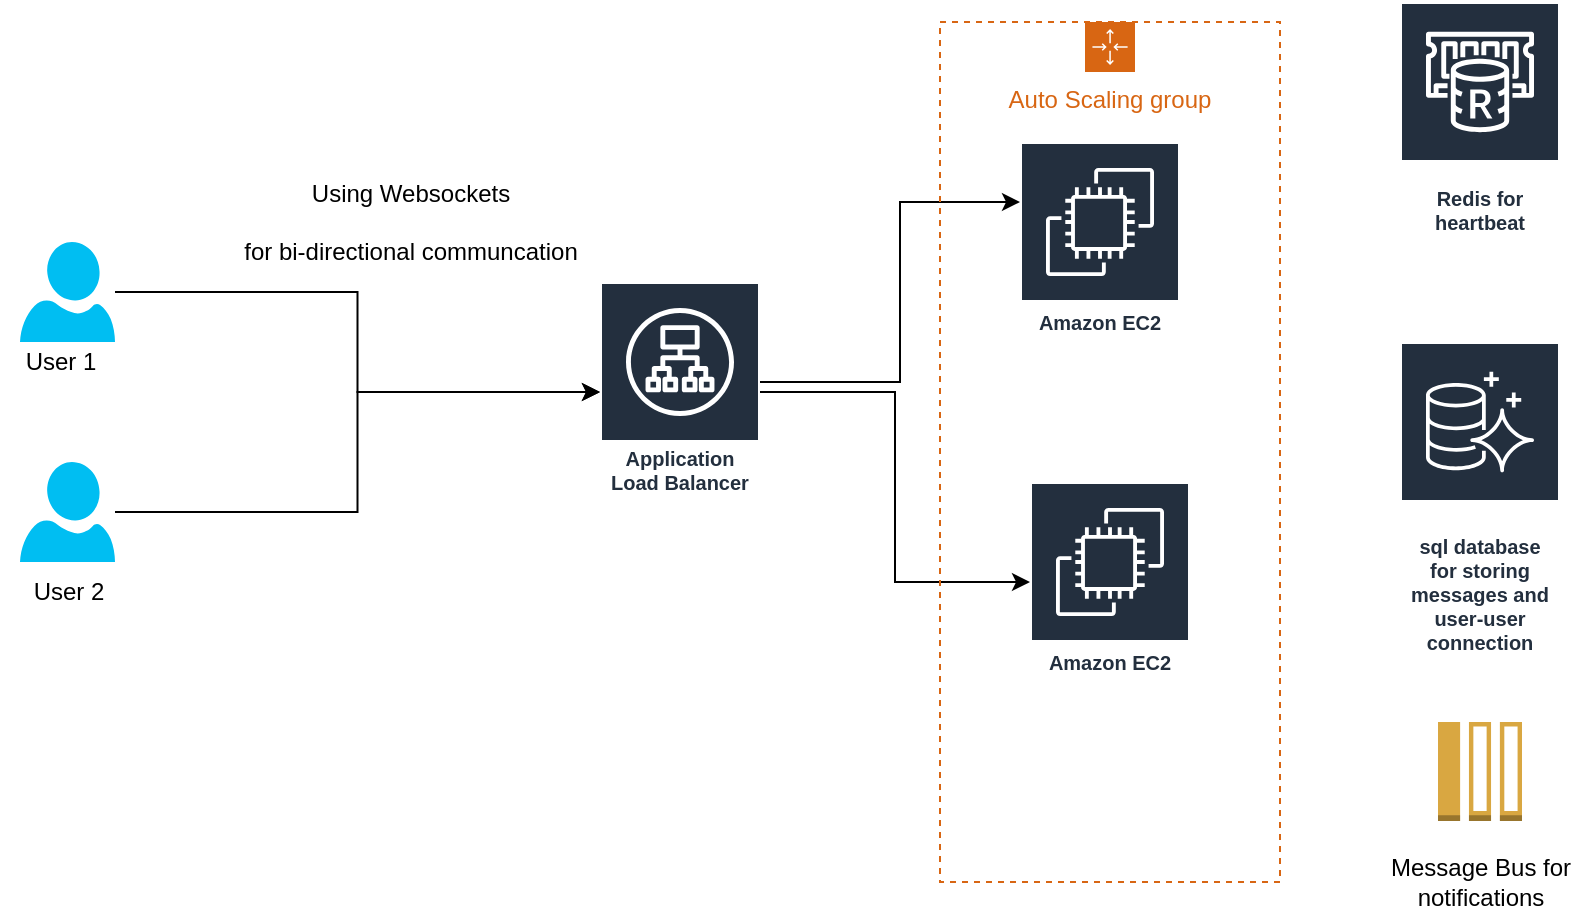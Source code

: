 <mxfile version="21.1.2" type="device" pages="4">
  <diagram name="alb" id="hxSHVuFxeBneUCp3Ud9C">
    <mxGraphModel dx="2908" dy="822" grid="1" gridSize="10" guides="1" tooltips="1" connect="1" arrows="1" fold="1" page="1" pageScale="1" pageWidth="850" pageHeight="1100" math="0" shadow="0">
      <root>
        <mxCell id="0" />
        <mxCell id="1" parent="0" />
        <mxCell id="rBurB4DbDcrORZlGFRuL-20" style="edgeStyle=orthogonalEdgeStyle;rounded=0;orthogonalLoop=1;jettySize=auto;html=1;" edge="1" parent="1" target="rBurB4DbDcrORZlGFRuL-3">
          <mxGeometry relative="1" as="geometry">
            <mxPoint x="230" y="240" as="sourcePoint" />
            <Array as="points">
              <mxPoint x="300" y="240" />
              <mxPoint x="300" y="150" />
            </Array>
          </mxGeometry>
        </mxCell>
        <mxCell id="rBurB4DbDcrORZlGFRuL-21" style="edgeStyle=orthogonalEdgeStyle;rounded=0;orthogonalLoop=1;jettySize=auto;html=1;" edge="1" parent="1" source="rBurB4DbDcrORZlGFRuL-2" target="rBurB4DbDcrORZlGFRuL-5">
          <mxGeometry relative="1" as="geometry" />
        </mxCell>
        <mxCell id="rBurB4DbDcrORZlGFRuL-2" value="Application Load Balancer" style="sketch=0;outlineConnect=0;fontColor=#232F3E;gradientColor=none;strokeColor=#ffffff;fillColor=#232F3E;dashed=0;verticalLabelPosition=middle;verticalAlign=bottom;align=center;html=1;whiteSpace=wrap;fontSize=10;fontStyle=1;spacing=3;shape=mxgraph.aws4.productIcon;prIcon=mxgraph.aws4.application_load_balancer;" vertex="1" parent="1">
          <mxGeometry x="150" y="190" width="80" height="110" as="geometry" />
        </mxCell>
        <mxCell id="rBurB4DbDcrORZlGFRuL-3" value="Amazon EC2" style="sketch=0;outlineConnect=0;fontColor=#232F3E;gradientColor=none;strokeColor=#ffffff;fillColor=#232F3E;dashed=0;verticalLabelPosition=middle;verticalAlign=bottom;align=center;html=1;whiteSpace=wrap;fontSize=10;fontStyle=1;spacing=3;shape=mxgraph.aws4.productIcon;prIcon=mxgraph.aws4.ec2;" vertex="1" parent="1">
          <mxGeometry x="360" y="120" width="80" height="100" as="geometry" />
        </mxCell>
        <mxCell id="rBurB4DbDcrORZlGFRuL-4" value="Auto Scaling group" style="points=[[0,0],[0.25,0],[0.5,0],[0.75,0],[1,0],[1,0.25],[1,0.5],[1,0.75],[1,1],[0.75,1],[0.5,1],[0.25,1],[0,1],[0,0.75],[0,0.5],[0,0.25]];outlineConnect=0;gradientColor=none;html=1;whiteSpace=wrap;fontSize=12;fontStyle=0;container=1;pointerEvents=0;collapsible=0;recursiveResize=0;shape=mxgraph.aws4.groupCenter;grIcon=mxgraph.aws4.group_auto_scaling_group;grStroke=1;strokeColor=#D86613;fillColor=none;verticalAlign=top;align=center;fontColor=#D86613;dashed=1;spacingTop=25;" vertex="1" parent="1">
          <mxGeometry x="320" y="60" width="170" height="430" as="geometry" />
        </mxCell>
        <mxCell id="rBurB4DbDcrORZlGFRuL-5" value="Amazon EC2" style="sketch=0;outlineConnect=0;fontColor=#232F3E;gradientColor=none;strokeColor=#ffffff;fillColor=#232F3E;dashed=0;verticalLabelPosition=middle;verticalAlign=bottom;align=center;html=1;whiteSpace=wrap;fontSize=10;fontStyle=1;spacing=3;shape=mxgraph.aws4.productIcon;prIcon=mxgraph.aws4.ec2;" vertex="1" parent="rBurB4DbDcrORZlGFRuL-4">
          <mxGeometry x="45" y="230" width="80" height="100" as="geometry" />
        </mxCell>
        <mxCell id="rBurB4DbDcrORZlGFRuL-6" value="Redis for heartbeat" style="sketch=0;outlineConnect=0;fontColor=#232F3E;gradientColor=none;strokeColor=#ffffff;fillColor=#232F3E;dashed=0;verticalLabelPosition=middle;verticalAlign=bottom;align=center;html=1;whiteSpace=wrap;fontSize=10;fontStyle=1;spacing=3;shape=mxgraph.aws4.productIcon;prIcon=mxgraph.aws4.elasticache_for_redis;" vertex="1" parent="1">
          <mxGeometry x="550" y="50" width="80" height="120" as="geometry" />
        </mxCell>
        <mxCell id="rBurB4DbDcrORZlGFRuL-17" style="edgeStyle=orthogonalEdgeStyle;rounded=0;orthogonalLoop=1;jettySize=auto;html=1;" edge="1" parent="1" source="rBurB4DbDcrORZlGFRuL-13" target="rBurB4DbDcrORZlGFRuL-2">
          <mxGeometry relative="1" as="geometry" />
        </mxCell>
        <mxCell id="rBurB4DbDcrORZlGFRuL-13" value="" style="verticalLabelPosition=bottom;html=1;verticalAlign=top;align=center;strokeColor=none;fillColor=#00BEF2;shape=mxgraph.azure.user;" vertex="1" parent="1">
          <mxGeometry x="-140" y="170" width="47.5" height="50" as="geometry" />
        </mxCell>
        <mxCell id="rBurB4DbDcrORZlGFRuL-19" style="edgeStyle=orthogonalEdgeStyle;rounded=0;orthogonalLoop=1;jettySize=auto;html=1;" edge="1" parent="1" source="rBurB4DbDcrORZlGFRuL-14" target="rBurB4DbDcrORZlGFRuL-2">
          <mxGeometry relative="1" as="geometry" />
        </mxCell>
        <mxCell id="rBurB4DbDcrORZlGFRuL-14" value="" style="verticalLabelPosition=bottom;html=1;verticalAlign=top;align=center;strokeColor=none;fillColor=#00BEF2;shape=mxgraph.azure.user;" vertex="1" parent="1">
          <mxGeometry x="-140" y="280" width="47.5" height="50" as="geometry" />
        </mxCell>
        <mxCell id="rBurB4DbDcrORZlGFRuL-15" value="User 1" style="text;html=1;align=center;verticalAlign=middle;resizable=0;points=[];autosize=1;strokeColor=none;fillColor=none;" vertex="1" parent="1">
          <mxGeometry x="-150" y="215" width="60" height="30" as="geometry" />
        </mxCell>
        <mxCell id="rBurB4DbDcrORZlGFRuL-16" value="User 2" style="text;html=1;align=center;verticalAlign=middle;resizable=0;points=[];autosize=1;strokeColor=none;fillColor=none;" vertex="1" parent="1">
          <mxGeometry x="-146.25" y="330" width="60" height="30" as="geometry" />
        </mxCell>
        <mxCell id="rBurB4DbDcrORZlGFRuL-18" value="Using Websockets&lt;br&gt;&lt;br&gt;for bi-directional communcation" style="text;html=1;align=center;verticalAlign=middle;resizable=0;points=[];autosize=1;strokeColor=none;fillColor=none;" vertex="1" parent="1">
          <mxGeometry x="-40" y="130" width="190" height="60" as="geometry" />
        </mxCell>
        <mxCell id="EFr-64MJFGp41VERZs-1-3" value="sql database for storing messages and user-user connection" style="sketch=0;outlineConnect=0;fontColor=#232F3E;gradientColor=none;strokeColor=#ffffff;fillColor=#232F3E;dashed=0;verticalLabelPosition=middle;verticalAlign=bottom;align=center;html=1;whiteSpace=wrap;fontSize=10;fontStyle=1;spacing=3;shape=mxgraph.aws4.productIcon;prIcon=mxgraph.aws4.aurora;" vertex="1" parent="1">
          <mxGeometry x="550" y="220" width="80" height="160" as="geometry" />
        </mxCell>
        <mxCell id="EFr-64MJFGp41VERZs-1-5" value="" style="outlineConnect=0;dashed=0;verticalLabelPosition=bottom;verticalAlign=top;align=center;html=1;shape=mxgraph.aws3.message;fillColor=#D9A741;gradientColor=none;" vertex="1" parent="1">
          <mxGeometry x="569" y="410" width="42" height="49.5" as="geometry" />
        </mxCell>
        <mxCell id="EFr-64MJFGp41VERZs-1-6" value="Message Bus for &lt;br&gt;notifications" style="text;html=1;align=center;verticalAlign=middle;resizable=0;points=[];autosize=1;strokeColor=none;fillColor=none;" vertex="1" parent="1">
          <mxGeometry x="535" y="470" width="110" height="40" as="geometry" />
        </mxCell>
      </root>
    </mxGraphModel>
  </diagram>
  <diagram id="eMrbGxugZ2eCdvjWXtGk" name="file-upload">
    <mxGraphModel dx="2924" dy="838" grid="1" gridSize="10" guides="1" tooltips="1" connect="1" arrows="1" fold="1" page="1" pageScale="1" pageWidth="850" pageHeight="1100" math="0" shadow="0">
      <root>
        <mxCell id="0" />
        <mxCell id="1" parent="0" />
        <mxCell id="w13i8G9mDA_H6eU8NQBi-10" style="edgeStyle=orthogonalEdgeStyle;rounded=0;orthogonalLoop=1;jettySize=auto;html=1;" edge="1" parent="1" source="w13i8G9mDA_H6eU8NQBi-1" target="w13i8G9mDA_H6eU8NQBi-9">
          <mxGeometry relative="1" as="geometry">
            <Array as="points">
              <mxPoint x="510" y="275" />
            </Array>
          </mxGeometry>
        </mxCell>
        <mxCell id="w13i8G9mDA_H6eU8NQBi-1" value="Amazon API Gateway" style="sketch=0;outlineConnect=0;fontColor=#232F3E;gradientColor=none;strokeColor=#ffffff;fillColor=#232F3E;dashed=0;verticalLabelPosition=middle;verticalAlign=bottom;align=center;html=1;whiteSpace=wrap;fontSize=10;fontStyle=1;spacing=3;shape=mxgraph.aws4.productIcon;prIcon=mxgraph.aws4.api_gateway;" vertex="1" parent="1">
          <mxGeometry x="300" y="220" width="80" height="110" as="geometry" />
        </mxCell>
        <mxCell id="w13i8G9mDA_H6eU8NQBi-4" style="edgeStyle=orthogonalEdgeStyle;rounded=0;orthogonalLoop=1;jettySize=auto;html=1;" edge="1" parent="1" source="w13i8G9mDA_H6eU8NQBi-2" target="w13i8G9mDA_H6eU8NQBi-1">
          <mxGeometry relative="1" as="geometry">
            <Array as="points">
              <mxPoint x="80" y="395" />
              <mxPoint x="80" y="260" />
            </Array>
          </mxGeometry>
        </mxCell>
        <mxCell id="w13i8G9mDA_H6eU8NQBi-11" style="edgeStyle=orthogonalEdgeStyle;rounded=0;orthogonalLoop=1;jettySize=auto;html=1;" edge="1" parent="1" source="w13i8G9mDA_H6eU8NQBi-2" target="w13i8G9mDA_H6eU8NQBi-3">
          <mxGeometry relative="1" as="geometry">
            <Array as="points">
              <mxPoint x="80" y="395" />
              <mxPoint x="80" y="510" />
            </Array>
          </mxGeometry>
        </mxCell>
        <mxCell id="w13i8G9mDA_H6eU8NQBi-2" value="" style="verticalLabelPosition=bottom;html=1;verticalAlign=top;align=center;strokeColor=none;fillColor=#00BEF2;shape=mxgraph.azure.user;" vertex="1" parent="1">
          <mxGeometry x="-17.5" y="370" width="47.5" height="50" as="geometry" />
        </mxCell>
        <mxCell id="w13i8G9mDA_H6eU8NQBi-13" style="edgeStyle=orthogonalEdgeStyle;rounded=0;orthogonalLoop=1;jettySize=auto;html=1;" edge="1" parent="1" source="w13i8G9mDA_H6eU8NQBi-3">
          <mxGeometry relative="1" as="geometry">
            <mxPoint x="560" y="510" as="targetPoint" />
          </mxGeometry>
        </mxCell>
        <mxCell id="w13i8G9mDA_H6eU8NQBi-3" value="Amazon S3" style="sketch=0;outlineConnect=0;fontColor=#232F3E;gradientColor=none;strokeColor=#ffffff;fillColor=#232F3E;dashed=0;verticalLabelPosition=middle;verticalAlign=bottom;align=center;html=1;whiteSpace=wrap;fontSize=10;fontStyle=1;spacing=3;shape=mxgraph.aws4.productIcon;prIcon=mxgraph.aws4.s3;" vertex="1" parent="1">
          <mxGeometry x="300" y="460" width="80" height="100" as="geometry" />
        </mxCell>
        <mxCell id="w13i8G9mDA_H6eU8NQBi-5" value="User" style="text;html=1;align=center;verticalAlign=middle;resizable=0;points=[];autosize=1;strokeColor=none;fillColor=none;" vertex="1" parent="1">
          <mxGeometry x="-20" y="430" width="50" height="30" as="geometry" />
        </mxCell>
        <mxCell id="w13i8G9mDA_H6eU8NQBi-6" value="I want to upload a blob" style="text;html=1;align=center;verticalAlign=middle;resizable=0;points=[];autosize=1;strokeColor=none;fillColor=none;" vertex="1" parent="1">
          <mxGeometry x="120" y="220" width="140" height="30" as="geometry" />
        </mxCell>
        <mxCell id="w13i8G9mDA_H6eU8NQBi-7" value="GET /uploadURI" style="text;html=1;align=center;verticalAlign=middle;resizable=0;points=[];autosize=1;strokeColor=none;fillColor=none;" vertex="1" parent="1">
          <mxGeometry x="135" y="290" width="110" height="30" as="geometry" />
        </mxCell>
        <mxCell id="w13i8G9mDA_H6eU8NQBi-9" value="AWS Lambda&lt;br&gt;&lt;br&gt;to generate a presigned URL&lt;br&gt;" style="sketch=0;outlineConnect=0;fontColor=#232F3E;gradientColor=none;strokeColor=#ffffff;fillColor=#232F3E;dashed=0;verticalLabelPosition=middle;verticalAlign=bottom;align=center;html=1;whiteSpace=wrap;fontSize=10;fontStyle=1;spacing=3;shape=mxgraph.aws4.productIcon;prIcon=mxgraph.aws4.lambda;" vertex="1" parent="1">
          <mxGeometry x="470" y="205" width="80" height="140" as="geometry" />
        </mxCell>
        <mxCell id="w13i8G9mDA_H6eU8NQBi-12" value="HTTP PUT&lt;br&gt;&amp;lt;presigned url&amp;gt;" style="text;html=1;align=center;verticalAlign=middle;resizable=0;points=[];autosize=1;strokeColor=none;fillColor=none;" vertex="1" parent="1">
          <mxGeometry x="95" y="470" width="110" height="40" as="geometry" />
        </mxCell>
        <mxCell id="w13i8G9mDA_H6eU8NQBi-14" value="&lt;ul&gt;&lt;li&gt;Lambda&lt;/li&gt;&lt;li&gt;SQS or SNS&lt;/li&gt;&lt;li&gt;Event Bridge&lt;/li&gt;&lt;/ul&gt;" style="whiteSpace=wrap;html=1;align=left;" vertex="1" parent="1">
          <mxGeometry x="560" y="420" width="130" height="220" as="geometry" />
        </mxCell>
        <mxCell id="w13i8G9mDA_H6eU8NQBi-15" value="event notification" style="text;html=1;align=center;verticalAlign=middle;resizable=0;points=[];autosize=1;strokeColor=none;fillColor=none;" vertex="1" parent="1">
          <mxGeometry x="395" y="485" width="110" height="30" as="geometry" />
        </mxCell>
      </root>
    </mxGraphModel>
  </diagram>
  <diagram id="Q7SUeFqZjIl3DsgeYVbl" name="kafka">
    <mxGraphModel dx="2074" dy="838" grid="1" gridSize="10" guides="1" tooltips="1" connect="1" arrows="1" fold="1" page="1" pageScale="1" pageWidth="850" pageHeight="1100" math="0" shadow="0">
      <root>
        <mxCell id="0" />
        <mxCell id="1" parent="0" />
        <mxCell id="44fLOJZFi0d_JLNWPvyC-1" value="" style="shape=mxgraph.signs.transportation.car_3;html=1;pointerEvents=1;fillColor=#000000;strokeColor=none;verticalLabelPosition=bottom;verticalAlign=top;align=center;" vertex="1" parent="1">
          <mxGeometry x="40" y="250" width="99" height="38" as="geometry" />
        </mxCell>
        <mxCell id="44fLOJZFi0d_JLNWPvyC-2" value="" style="sketch=0;aspect=fixed;pointerEvents=1;shadow=0;dashed=0;html=1;strokeColor=none;labelPosition=center;verticalLabelPosition=bottom;verticalAlign=top;align=center;fillColor=#00188D;shape=mxgraph.azure.user" vertex="1" parent="1">
          <mxGeometry x="60" y="420" width="47" height="50" as="geometry" />
        </mxCell>
        <mxCell id="44fLOJZFi0d_JLNWPvyC-16" style="edgeStyle=orthogonalEdgeStyle;rounded=0;orthogonalLoop=1;jettySize=auto;html=1;" edge="1" parent="1" source="44fLOJZFi0d_JLNWPvyC-3" target="44fLOJZFi0d_JLNWPvyC-13">
          <mxGeometry relative="1" as="geometry">
            <Array as="points">
              <mxPoint x="240" y="265" />
              <mxPoint x="240" y="350" />
            </Array>
          </mxGeometry>
        </mxCell>
        <mxCell id="44fLOJZFi0d_JLNWPvyC-3" value="" style="html=1;verticalLabelPosition=bottom;align=center;labelBackgroundColor=#ffffff;verticalAlign=top;strokeWidth=2;strokeColor=#0080F0;shadow=0;dashed=0;shape=mxgraph.ios7.icons.smartphone;" vertex="1" parent="1">
          <mxGeometry x="170" y="250" width="18" height="30" as="geometry" />
        </mxCell>
        <mxCell id="44fLOJZFi0d_JLNWPvyC-17" style="edgeStyle=orthogonalEdgeStyle;rounded=0;orthogonalLoop=1;jettySize=auto;html=1;" edge="1" parent="1" source="44fLOJZFi0d_JLNWPvyC-4" target="44fLOJZFi0d_JLNWPvyC-13">
          <mxGeometry relative="1" as="geometry">
            <Array as="points">
              <mxPoint x="240" y="455" />
              <mxPoint x="240" y="380" />
            </Array>
          </mxGeometry>
        </mxCell>
        <mxCell id="44fLOJZFi0d_JLNWPvyC-4" value="" style="html=1;verticalLabelPosition=bottom;align=center;labelBackgroundColor=#ffffff;verticalAlign=top;strokeWidth=2;strokeColor=#0080F0;shadow=0;dashed=0;shape=mxgraph.ios7.icons.smartphone;" vertex="1" parent="1">
          <mxGeometry x="170" y="440" width="18" height="30" as="geometry" />
        </mxCell>
        <mxCell id="44fLOJZFi0d_JLNWPvyC-14" style="edgeStyle=orthogonalEdgeStyle;rounded=0;orthogonalLoop=1;jettySize=auto;html=1;" edge="1" parent="1" source="44fLOJZFi0d_JLNWPvyC-11" target="44fLOJZFi0d_JLNWPvyC-12">
          <mxGeometry relative="1" as="geometry" />
        </mxCell>
        <mxCell id="44fLOJZFi0d_JLNWPvyC-18" style="edgeStyle=orthogonalEdgeStyle;rounded=0;orthogonalLoop=1;jettySize=auto;html=1;" edge="1" parent="1" source="44fLOJZFi0d_JLNWPvyC-11" target="44fLOJZFi0d_JLNWPvyC-19">
          <mxGeometry relative="1" as="geometry">
            <mxPoint x="850" y="505" as="targetPoint" />
            <Array as="points">
              <mxPoint x="850" y="465" />
              <mxPoint x="1040" y="465" />
            </Array>
          </mxGeometry>
        </mxCell>
        <mxCell id="44fLOJZFi0d_JLNWPvyC-23" style="edgeStyle=orthogonalEdgeStyle;rounded=0;orthogonalLoop=1;jettySize=auto;html=1;" edge="1" parent="1" source="44fLOJZFi0d_JLNWPvyC-11" target="44fLOJZFi0d_JLNWPvyC-22">
          <mxGeometry relative="1" as="geometry" />
        </mxCell>
        <mxCell id="44fLOJZFi0d_JLNWPvyC-48" style="edgeStyle=orthogonalEdgeStyle;rounded=0;orthogonalLoop=1;jettySize=auto;html=1;" edge="1" parent="1" source="44fLOJZFi0d_JLNWPvyC-11" target="44fLOJZFi0d_JLNWPvyC-46">
          <mxGeometry relative="1" as="geometry">
            <Array as="points">
              <mxPoint x="850" y="465" />
              <mxPoint x="1330" y="465" />
            </Array>
          </mxGeometry>
        </mxCell>
        <mxCell id="44fLOJZFi0d_JLNWPvyC-50" style="edgeStyle=orthogonalEdgeStyle;rounded=0;orthogonalLoop=1;jettySize=auto;html=1;" edge="1" parent="1" source="44fLOJZFi0d_JLNWPvyC-11" target="44fLOJZFi0d_JLNWPvyC-49">
          <mxGeometry relative="1" as="geometry">
            <Array as="points">
              <mxPoint x="850" y="465" />
              <mxPoint x="1540" y="465" />
            </Array>
          </mxGeometry>
        </mxCell>
        <mxCell id="44fLOJZFi0d_JLNWPvyC-53" style="edgeStyle=orthogonalEdgeStyle;rounded=0;orthogonalLoop=1;jettySize=auto;html=1;" edge="1" parent="1" source="44fLOJZFi0d_JLNWPvyC-11" target="44fLOJZFi0d_JLNWPvyC-28">
          <mxGeometry relative="1" as="geometry">
            <Array as="points">
              <mxPoint x="790" y="285" />
              <mxPoint x="790" y="285" />
            </Array>
          </mxGeometry>
        </mxCell>
        <mxCell id="44fLOJZFi0d_JLNWPvyC-56" style="edgeStyle=orthogonalEdgeStyle;rounded=0;orthogonalLoop=1;jettySize=auto;html=1;" edge="1" parent="1" source="44fLOJZFi0d_JLNWPvyC-11" target="44fLOJZFi0d_JLNWPvyC-54">
          <mxGeometry relative="1" as="geometry">
            <Array as="points">
              <mxPoint x="800" y="463" />
              <mxPoint x="705" y="463" />
            </Array>
          </mxGeometry>
        </mxCell>
        <mxCell id="44fLOJZFi0d_JLNWPvyC-11" value="Kafka" style="strokeWidth=2;html=1;shape=mxgraph.flowchart.direct_data;whiteSpace=wrap;" vertex="1" parent="1">
          <mxGeometry x="730" y="355" width="240" height="60" as="geometry" />
        </mxCell>
        <mxCell id="44fLOJZFi0d_JLNWPvyC-12" value="Amazon ElastiCache for Redis" style="sketch=0;outlineConnect=0;fontColor=#232F3E;gradientColor=none;strokeColor=#ffffff;fillColor=#232F3E;dashed=0;verticalLabelPosition=middle;verticalAlign=bottom;align=center;html=1;whiteSpace=wrap;fontSize=10;fontStyle=1;spacing=3;shape=mxgraph.aws4.productIcon;prIcon=mxgraph.aws4.elasticache_for_redis;" vertex="1" parent="1">
          <mxGeometry x="1120" y="163" width="80" height="120" as="geometry" />
        </mxCell>
        <mxCell id="44fLOJZFi0d_JLNWPvyC-15" style="edgeStyle=orthogonalEdgeStyle;rounded=0;orthogonalLoop=1;jettySize=auto;html=1;" edge="1" parent="1" source="44fLOJZFi0d_JLNWPvyC-13">
          <mxGeometry relative="1" as="geometry">
            <mxPoint x="730" y="380" as="targetPoint" />
            <Array as="points">
              <mxPoint x="730" y="380" />
            </Array>
          </mxGeometry>
        </mxCell>
        <mxCell id="44fLOJZFi0d_JLNWPvyC-35" style="edgeStyle=orthogonalEdgeStyle;rounded=0;orthogonalLoop=1;jettySize=auto;html=1;" edge="1" parent="1" source="44fLOJZFi0d_JLNWPvyC-13" target="44fLOJZFi0d_JLNWPvyC-11">
          <mxGeometry relative="1" as="geometry">
            <Array as="points">
              <mxPoint x="470" y="360" />
              <mxPoint x="470" y="360" />
            </Array>
          </mxGeometry>
        </mxCell>
        <mxCell id="44fLOJZFi0d_JLNWPvyC-13" value="Amazon API Gateway" style="sketch=0;outlineConnect=0;fontColor=#232F3E;gradientColor=none;strokeColor=#ffffff;fillColor=#232F3E;dashed=0;verticalLabelPosition=middle;verticalAlign=bottom;align=center;html=1;whiteSpace=wrap;fontSize=10;fontStyle=1;spacing=3;shape=mxgraph.aws4.productIcon;prIcon=mxgraph.aws4.api_gateway;" vertex="1" parent="1">
          <mxGeometry x="330" y="325" width="80" height="110" as="geometry" />
        </mxCell>
        <mxCell id="44fLOJZFi0d_JLNWPvyC-21" style="edgeStyle=orthogonalEdgeStyle;rounded=0;orthogonalLoop=1;jettySize=auto;html=1;" edge="1" parent="1" source="44fLOJZFi0d_JLNWPvyC-19" target="44fLOJZFi0d_JLNWPvyC-20">
          <mxGeometry relative="1" as="geometry" />
        </mxCell>
        <mxCell id="44fLOJZFi0d_JLNWPvyC-19" value="Amazon EMR" style="sketch=0;outlineConnect=0;fontColor=#232F3E;gradientColor=none;strokeColor=#ffffff;fillColor=#232F3E;dashed=0;verticalLabelPosition=middle;verticalAlign=bottom;align=center;html=1;whiteSpace=wrap;fontSize=10;fontStyle=1;spacing=3;shape=mxgraph.aws4.productIcon;prIcon=mxgraph.aws4.emr;" vertex="1" parent="1">
          <mxGeometry x="1000" y="520" width="80" height="100" as="geometry" />
        </mxCell>
        <mxCell id="44fLOJZFi0d_JLNWPvyC-20" value="Amazon S3" style="sketch=0;outlineConnect=0;fontColor=#232F3E;gradientColor=none;strokeColor=#ffffff;fillColor=#232F3E;dashed=0;verticalLabelPosition=middle;verticalAlign=bottom;align=center;html=1;whiteSpace=wrap;fontSize=10;fontStyle=1;spacing=3;shape=mxgraph.aws4.productIcon;prIcon=mxgraph.aws4.s3;" vertex="1" parent="1">
          <mxGeometry x="1000" y="680" width="80" height="100" as="geometry" />
        </mxCell>
        <mxCell id="44fLOJZFi0d_JLNWPvyC-22" value="Amazon EMR" style="sketch=0;outlineConnect=0;fontColor=#232F3E;gradientColor=none;strokeColor=#ffffff;fillColor=#232F3E;dashed=0;verticalLabelPosition=middle;verticalAlign=bottom;align=center;html=1;whiteSpace=wrap;fontSize=10;fontStyle=1;spacing=3;shape=mxgraph.aws4.productIcon;prIcon=mxgraph.aws4.emr;" vertex="1" parent="1">
          <mxGeometry x="1130" y="520" width="80" height="100" as="geometry" />
        </mxCell>
        <mxCell id="44fLOJZFi0d_JLNWPvyC-24" value="storage as parquet files&lt;br&gt;" style="text;html=1;align=center;verticalAlign=middle;resizable=0;points=[];autosize=1;strokeColor=none;fillColor=none;" vertex="1" parent="1">
          <mxGeometry x="1050" y="640" width="150" height="30" as="geometry" />
        </mxCell>
        <mxCell id="44fLOJZFi0d_JLNWPvyC-25" value="fraud detection" style="text;html=1;align=center;verticalAlign=middle;resizable=0;points=[];autosize=1;strokeColor=none;fillColor=none;" vertex="1" parent="1">
          <mxGeometry x="1170" y="475" width="100" height="30" as="geometry" />
        </mxCell>
        <mxCell id="44fLOJZFi0d_JLNWPvyC-26" value="storage" style="text;html=1;align=center;verticalAlign=middle;resizable=0;points=[];autosize=1;strokeColor=none;fillColor=none;" vertex="1" parent="1">
          <mxGeometry x="970" y="475" width="60" height="30" as="geometry" />
        </mxCell>
        <mxCell id="44fLOJZFi0d_JLNWPvyC-27" value="location data" style="text;html=1;align=center;verticalAlign=middle;resizable=0;points=[];autosize=1;strokeColor=none;fillColor=none;" vertex="1" parent="1">
          <mxGeometry x="430" y="380" width="90" height="30" as="geometry" />
        </mxCell>
        <mxCell id="44fLOJZFi0d_JLNWPvyC-37" style="edgeStyle=orthogonalEdgeStyle;rounded=0;orthogonalLoop=1;jettySize=auto;html=1;" edge="1" parent="1" source="44fLOJZFi0d_JLNWPvyC-28" target="44fLOJZFi0d_JLNWPvyC-12">
          <mxGeometry relative="1" as="geometry">
            <Array as="points">
              <mxPoint x="910" y="215" />
              <mxPoint x="910" y="215" />
            </Array>
          </mxGeometry>
        </mxCell>
        <mxCell id="44fLOJZFi0d_JLNWPvyC-44" style="edgeStyle=orthogonalEdgeStyle;rounded=0;orthogonalLoop=1;jettySize=auto;html=1;" edge="1" parent="1" source="44fLOJZFi0d_JLNWPvyC-28">
          <mxGeometry relative="1" as="geometry">
            <mxPoint x="810" y="355" as="targetPoint" />
          </mxGeometry>
        </mxCell>
        <mxCell id="44fLOJZFi0d_JLNWPvyC-28" value="lambda for ride finder" style="sketch=0;outlineConnect=0;fontColor=#232F3E;gradientColor=none;strokeColor=#ffffff;fillColor=#232F3E;dashed=0;verticalLabelPosition=middle;verticalAlign=bottom;align=center;html=1;whiteSpace=wrap;fontSize=10;fontStyle=1;spacing=3;shape=mxgraph.aws4.productIcon;prIcon=mxgraph.aws4.lambda;" vertex="1" parent="1">
          <mxGeometry x="770" y="145" width="80" height="120" as="geometry" />
        </mxCell>
        <mxCell id="44fLOJZFi0d_JLNWPvyC-33" value="websocket" style="text;html=1;align=center;verticalAlign=middle;resizable=0;points=[];autosize=1;strokeColor=none;fillColor=none;" vertex="1" parent="1">
          <mxGeometry x="250" y="325" width="80" height="30" as="geometry" />
        </mxCell>
        <mxCell id="44fLOJZFi0d_JLNWPvyC-36" value="find a ride" style="text;html=1;align=center;verticalAlign=middle;resizable=0;points=[];autosize=1;strokeColor=none;fillColor=none;" vertex="1" parent="1">
          <mxGeometry x="435" y="325" width="80" height="30" as="geometry" />
        </mxCell>
        <mxCell id="44fLOJZFi0d_JLNWPvyC-38" value="get user location &lt;br&gt;and &lt;br&gt;available cars in geohash" style="text;html=1;align=center;verticalAlign=middle;resizable=0;points=[];autosize=1;strokeColor=none;fillColor=none;" vertex="1" parent="1">
          <mxGeometry x="910" y="160" width="160" height="60" as="geometry" />
        </mxCell>
        <mxCell id="44fLOJZFi0d_JLNWPvyC-39" value="location data" style="text;html=1;align=center;verticalAlign=middle;resizable=0;points=[];autosize=1;strokeColor=none;fillColor=none;" vertex="1" parent="1">
          <mxGeometry x="1230" y="220" width="90" height="30" as="geometry" />
        </mxCell>
        <mxCell id="44fLOJZFi0d_JLNWPvyC-40" value="Amazon ElastiCache for Redis" style="sketch=0;outlineConnect=0;fontColor=#232F3E;gradientColor=none;strokeColor=#ffffff;fillColor=#232F3E;dashed=0;verticalLabelPosition=middle;verticalAlign=bottom;align=center;html=1;whiteSpace=wrap;fontSize=10;fontStyle=1;spacing=3;shape=mxgraph.aws4.productIcon;prIcon=mxgraph.aws4.elasticache_for_redis;" vertex="1" parent="1">
          <mxGeometry x="380" y="540" width="80" height="120" as="geometry" />
        </mxCell>
        <mxCell id="44fLOJZFi0d_JLNWPvyC-41" value="user to connection_id&lt;br&gt;mapping table" style="text;html=1;align=center;verticalAlign=middle;resizable=0;points=[];autosize=1;strokeColor=none;fillColor=none;" vertex="1" parent="1">
          <mxGeometry x="230" y="570" width="140" height="40" as="geometry" />
        </mxCell>
        <mxCell id="44fLOJZFi0d_JLNWPvyC-43" value="ride found&lt;br&gt;find connection ids and &lt;br&gt;notify rider and driver" style="text;html=1;align=center;verticalAlign=middle;resizable=0;points=[];autosize=1;strokeColor=none;fillColor=none;" vertex="1" parent="1">
          <mxGeometry x="630" y="640" width="150" height="60" as="geometry" />
        </mxCell>
        <mxCell id="44fLOJZFi0d_JLNWPvyC-45" value="lambda result&lt;br&gt;ride - no-ride" style="text;html=1;align=center;verticalAlign=middle;resizable=0;points=[];autosize=1;strokeColor=none;fillColor=none;" vertex="1" parent="1">
          <mxGeometry x="810" y="278" width="100" height="40" as="geometry" />
        </mxCell>
        <mxCell id="44fLOJZFi0d_JLNWPvyC-46" value="Amazon EMR" style="sketch=0;outlineConnect=0;fontColor=#232F3E;gradientColor=none;strokeColor=#ffffff;fillColor=#232F3E;dashed=0;verticalLabelPosition=middle;verticalAlign=bottom;align=center;html=1;whiteSpace=wrap;fontSize=10;fontStyle=1;spacing=3;shape=mxgraph.aws4.productIcon;prIcon=mxgraph.aws4.emr;" vertex="1" parent="1">
          <mxGeometry x="1300" y="520" width="80" height="100" as="geometry" />
        </mxCell>
        <mxCell id="44fLOJZFi0d_JLNWPvyC-47" value="surge pricing" style="text;html=1;align=center;verticalAlign=middle;resizable=0;points=[];autosize=1;strokeColor=none;fillColor=none;" vertex="1" parent="1">
          <mxGeometry x="1345" y="475" width="90" height="30" as="geometry" />
        </mxCell>
        <mxCell id="44fLOJZFi0d_JLNWPvyC-49" value="Amazon Elasticsearch Service" style="sketch=0;outlineConnect=0;fontColor=#232F3E;gradientColor=none;strokeColor=#ffffff;fillColor=#232F3E;dashed=0;verticalLabelPosition=middle;verticalAlign=bottom;align=center;html=1;whiteSpace=wrap;fontSize=10;fontStyle=1;spacing=3;shape=mxgraph.aws4.productIcon;prIcon=mxgraph.aws4.elasticsearch_service;" vertex="1" parent="1">
          <mxGeometry x="1500" y="520" width="80" height="120" as="geometry" />
        </mxCell>
        <mxCell id="44fLOJZFi0d_JLNWPvyC-51" value="Analytics" style="text;html=1;align=center;verticalAlign=middle;resizable=0;points=[];autosize=1;strokeColor=none;fillColor=none;" vertex="1" parent="1">
          <mxGeometry x="1545" y="480" width="70" height="30" as="geometry" />
        </mxCell>
        <mxCell id="44fLOJZFi0d_JLNWPvyC-52" value="I am using a lambda here&lt;br&gt;This can be a internal ALB &lt;br&gt;with EC2 instances too&lt;br&gt;&lt;br&gt;Cost-Benefit analysis &lt;br&gt;needs to be done" style="text;html=1;align=center;verticalAlign=middle;resizable=0;points=[];autosize=1;strokeColor=none;fillColor=none;" vertex="1" parent="1">
          <mxGeometry x="565" y="133" width="160" height="100" as="geometry" />
        </mxCell>
        <mxCell id="44fLOJZFi0d_JLNWPvyC-57" style="edgeStyle=orthogonalEdgeStyle;rounded=0;orthogonalLoop=1;jettySize=auto;html=1;" edge="1" parent="1" source="44fLOJZFi0d_JLNWPvyC-54" target="44fLOJZFi0d_JLNWPvyC-13">
          <mxGeometry relative="1" as="geometry" />
        </mxCell>
        <mxCell id="44fLOJZFi0d_JLNWPvyC-54" value="lambda for notification" style="sketch=0;outlineConnect=0;fontColor=#232F3E;gradientColor=none;strokeColor=#ffffff;fillColor=#232F3E;dashed=0;verticalLabelPosition=middle;verticalAlign=bottom;align=center;html=1;whiteSpace=wrap;fontSize=10;fontStyle=1;spacing=3;shape=mxgraph.aws4.productIcon;prIcon=mxgraph.aws4.lambda;" vertex="1" parent="1">
          <mxGeometry x="665" y="510" width="80" height="120" as="geometry" />
        </mxCell>
        <mxCell id="44fLOJZFi0d_JLNWPvyC-58" value="Other lambda for &lt;br&gt;ride-accepted&lt;br&gt;ride-inprogress&lt;br&gt;ride-finished&lt;br&gt;billing etc not scoped&lt;br&gt;" style="text;html=1;align=center;verticalAlign=middle;resizable=0;points=[];autosize=1;strokeColor=none;fillColor=none;" vertex="1" parent="1">
          <mxGeometry x="665" y="740" width="140" height="90" as="geometry" />
        </mxCell>
        <mxCell id="44fLOJZFi0d_JLNWPvyC-59" value="ride found" style="text;html=1;align=center;verticalAlign=middle;resizable=0;points=[];autosize=1;strokeColor=none;fillColor=none;" vertex="1" parent="1">
          <mxGeometry x="670" y="425" width="80" height="30" as="geometry" />
        </mxCell>
      </root>
    </mxGraphModel>
  </diagram>
  <diagram id="Mz-l4z_myqTq_OvLqY31" name="stun">
    <mxGraphModel dx="2074" dy="1938" grid="1" gridSize="10" guides="1" tooltips="1" connect="1" arrows="1" fold="1" page="1" pageScale="1" pageWidth="850" pageHeight="1100" math="0" shadow="0">
      <root>
        <mxCell id="0" />
        <mxCell id="1" parent="0" />
        <mxCell id="m8u7oTMU8fP0qB98SiPg-7" value="" style="edgeStyle=orthogonalEdgeStyle;rounded=0;orthogonalLoop=1;jettySize=auto;html=1;" edge="1" parent="1" source="m8u7oTMU8fP0qB98SiPg-1" target="m8u7oTMU8fP0qB98SiPg-2">
          <mxGeometry relative="1" as="geometry" />
        </mxCell>
        <mxCell id="m8u7oTMU8fP0qB98SiPg-10" style="rounded=0;orthogonalLoop=1;jettySize=auto;html=1;entryX=0.008;entryY=0.617;entryDx=0;entryDy=0;entryPerimeter=0;exitX=0.5;exitY=0;exitDx=0;exitDy=0;endArrow=none;endFill=0;" edge="1" parent="1" source="m8u7oTMU8fP0qB98SiPg-2" target="m8u7oTMU8fP0qB98SiPg-6">
          <mxGeometry relative="1" as="geometry" />
        </mxCell>
        <mxCell id="m8u7oTMU8fP0qB98SiPg-1" value="Client 1" style="rounded=0;whiteSpace=wrap;html=1;" vertex="1" parent="1">
          <mxGeometry x="80" y="127.5" width="120" height="60" as="geometry" />
        </mxCell>
        <mxCell id="m8u7oTMU8fP0qB98SiPg-8" style="edgeStyle=orthogonalEdgeStyle;rounded=0;orthogonalLoop=1;jettySize=auto;html=1;startArrow=classic;startFill=1;" edge="1" parent="1" source="m8u7oTMU8fP0qB98SiPg-2" target="m8u7oTMU8fP0qB98SiPg-4">
          <mxGeometry relative="1" as="geometry" />
        </mxCell>
        <mxCell id="m8u7oTMU8fP0qB98SiPg-14" style="rounded=0;orthogonalLoop=1;jettySize=auto;html=1;entryX=0;entryY=0.5;entryDx=0;entryDy=0;startArrow=classic;startFill=1;" edge="1" parent="1" source="m8u7oTMU8fP0qB98SiPg-2" target="m8u7oTMU8fP0qB98SiPg-5">
          <mxGeometry relative="1" as="geometry" />
        </mxCell>
        <mxCell id="m8u7oTMU8fP0qB98SiPg-22" style="rounded=0;orthogonalLoop=1;jettySize=auto;html=1;entryX=0.075;entryY=1.033;entryDx=0;entryDy=0;entryPerimeter=0;endArrow=none;endFill=0;" edge="1" parent="1" source="m8u7oTMU8fP0qB98SiPg-2" target="m8u7oTMU8fP0qB98SiPg-20">
          <mxGeometry relative="1" as="geometry" />
        </mxCell>
        <mxCell id="m8u7oTMU8fP0qB98SiPg-2" value="NAT" style="rounded=0;whiteSpace=wrap;html=1;" vertex="1" parent="1">
          <mxGeometry x="240" y="145" width="91.67" height="25" as="geometry" />
        </mxCell>
        <mxCell id="m8u7oTMU8fP0qB98SiPg-9" value="" style="edgeStyle=orthogonalEdgeStyle;rounded=0;orthogonalLoop=1;jettySize=auto;html=1;" edge="1" parent="1" source="m8u7oTMU8fP0qB98SiPg-3" target="m8u7oTMU8fP0qB98SiPg-4">
          <mxGeometry relative="1" as="geometry" />
        </mxCell>
        <mxCell id="m8u7oTMU8fP0qB98SiPg-3" value="Client 1" style="rounded=0;whiteSpace=wrap;html=1;" vertex="1" parent="1">
          <mxGeometry x="800" y="127.5" width="120" height="60" as="geometry" />
        </mxCell>
        <mxCell id="m8u7oTMU8fP0qB98SiPg-15" style="rounded=0;orthogonalLoop=1;jettySize=auto;html=1;entryX=1;entryY=0.5;entryDx=0;entryDy=0;endArrow=classic;endFill=1;startArrow=classic;startFill=1;" edge="1" parent="1" source="m8u7oTMU8fP0qB98SiPg-4" target="m8u7oTMU8fP0qB98SiPg-5">
          <mxGeometry relative="1" as="geometry" />
        </mxCell>
        <mxCell id="m8u7oTMU8fP0qB98SiPg-4" value="NAT" style="rounded=0;whiteSpace=wrap;html=1;" vertex="1" parent="1">
          <mxGeometry x="660" y="142.5" width="100" height="30" as="geometry" />
        </mxCell>
        <mxCell id="m8u7oTMU8fP0qB98SiPg-5" value="STUN&lt;br&gt;Server" style="rounded=0;whiteSpace=wrap;html=1;" vertex="1" parent="1">
          <mxGeometry x="460" y="280" width="120" height="60" as="geometry" />
        </mxCell>
        <mxCell id="m8u7oTMU8fP0qB98SiPg-13" style="rounded=0;orthogonalLoop=1;jettySize=auto;html=1;entryX=0.5;entryY=0;entryDx=0;entryDy=0;endArrow=none;endFill=0;exitX=1;exitY=0.5;exitDx=0;exitDy=0;" edge="1" parent="1" source="m8u7oTMU8fP0qB98SiPg-6" target="m8u7oTMU8fP0qB98SiPg-4">
          <mxGeometry relative="1" as="geometry" />
        </mxCell>
        <mxCell id="m8u7oTMU8fP0qB98SiPg-6" value="Signaling&lt;br&gt;Server" style="whiteSpace=wrap;html=1;" vertex="1" parent="1">
          <mxGeometry x="450" y="-100" width="120" height="60" as="geometry" />
        </mxCell>
        <mxCell id="m8u7oTMU8fP0qB98SiPg-11" value="SDP&lt;br&gt;&lt;br&gt;ICE Candidates" style="text;html=1;align=center;verticalAlign=middle;resizable=0;points=[];autosize=1;strokeColor=none;fillColor=none;rotation=-55;" vertex="1" parent="1">
          <mxGeometry x="315" y="10" width="110" height="60" as="geometry" />
        </mxCell>
        <mxCell id="m8u7oTMU8fP0qB98SiPg-16" value="SDP&lt;br&gt;&lt;br&gt;ICE Candidates" style="text;html=1;align=center;verticalAlign=middle;resizable=0;points=[];autosize=1;strokeColor=none;fillColor=none;rotation=60;" vertex="1" parent="1">
          <mxGeometry x="596" y="30" width="110" height="60" as="geometry" />
        </mxCell>
        <mxCell id="m8u7oTMU8fP0qB98SiPg-17" value="Who am I?&lt;br&gt;&lt;br&gt;You are X.X.X.X&amp;nbsp;" style="text;html=1;align=center;verticalAlign=middle;resizable=0;points=[];autosize=1;strokeColor=none;fillColor=none;rotation=45;" vertex="1" parent="1">
          <mxGeometry x="327" y="210" width="110" height="60" as="geometry" />
        </mxCell>
        <mxCell id="m8u7oTMU8fP0qB98SiPg-18" value="Who am I?&lt;br&gt;&lt;br&gt;You are Y.Y.Y.Y" style="text;html=1;align=center;verticalAlign=middle;resizable=0;points=[];autosize=1;strokeColor=none;fillColor=none;rotation=-45;" vertex="1" parent="1">
          <mxGeometry x="590" y="210" width="100" height="60" as="geometry" />
        </mxCell>
        <mxCell id="m8u7oTMU8fP0qB98SiPg-23" style="rounded=0;orthogonalLoop=1;jettySize=auto;html=1;endArrow=none;endFill=0;" edge="1" parent="1" source="m8u7oTMU8fP0qB98SiPg-20" target="m8u7oTMU8fP0qB98SiPg-4">
          <mxGeometry relative="1" as="geometry" />
        </mxCell>
        <mxCell id="m8u7oTMU8fP0qB98SiPg-20" value="TURN Server" style="rounded=1;whiteSpace=wrap;html=1;" vertex="1" parent="1">
          <mxGeometry x="450" y="10" width="120" height="60" as="geometry" />
        </mxCell>
      </root>
    </mxGraphModel>
  </diagram>
</mxfile>
